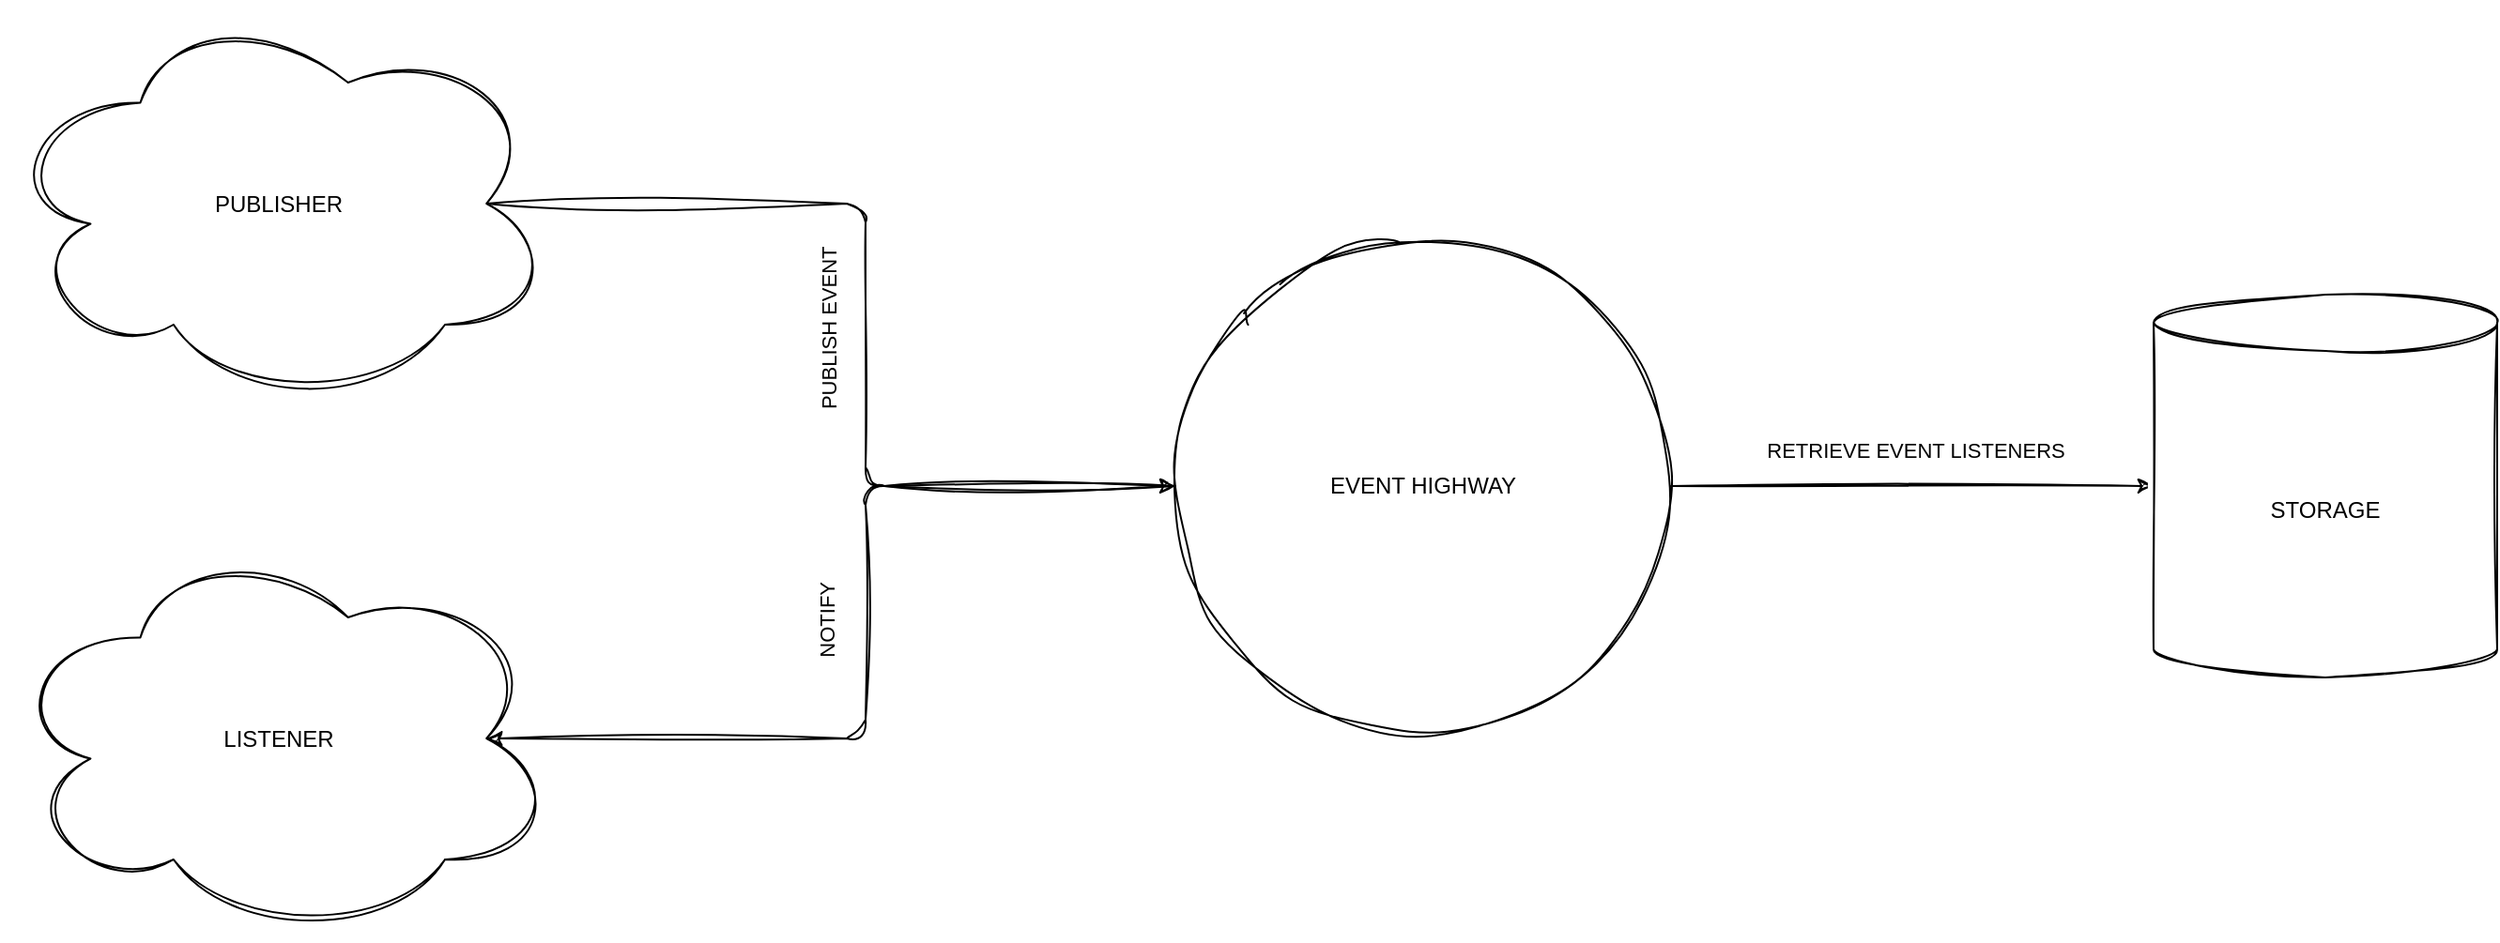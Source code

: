 <mxfile version="24.8.3" pages="4">
  <diagram name="HLA" id="XxC78WRN62zS0wCRnzkr">
    <mxGraphModel dx="1624" dy="346" grid="0" gridSize="10" guides="1" tooltips="1" connect="1" arrows="1" fold="1" page="0" pageScale="1" pageWidth="1100" pageHeight="850" math="0" shadow="0">
      <root>
        <mxCell id="0" />
        <mxCell id="1" parent="0" />
        <mxCell id="8EI1_srN0An6A3IgLa9l-3" style="edgeStyle=orthogonalEdgeStyle;rounded=1;orthogonalLoop=1;jettySize=auto;html=1;entryX=0;entryY=0.5;entryDx=0;entryDy=0;exitX=0.875;exitY=0.5;exitDx=0;exitDy=0;exitPerimeter=0;sketch=1;curveFitting=1;jiggle=2;" edge="1" parent="1" source="8EI1_srN0An6A3IgLa9l-1" target="8EI1_srN0An6A3IgLa9l-2">
          <mxGeometry relative="1" as="geometry" />
        </mxCell>
        <mxCell id="8EI1_srN0An6A3IgLa9l-8" value="PUBLISH EVENT" style="edgeLabel;html=1;align=center;verticalAlign=middle;resizable=0;points=[];rotation=-90;sketch=1;curveFitting=1;jiggle=2;rounded=1;" vertex="1" connectable="0" parent="8EI1_srN0An6A3IgLa9l-3">
          <mxGeometry x="-0.031" y="1" relative="1" as="geometry">
            <mxPoint x="-21" y="18" as="offset" />
          </mxGeometry>
        </mxCell>
        <mxCell id="8EI1_srN0An6A3IgLa9l-9" value="NOTIFY&amp;nbsp;" style="edgeLabel;html=1;align=center;verticalAlign=middle;resizable=0;points=[];rotation=-90;sketch=1;curveFitting=1;jiggle=2;rounded=1;" vertex="1" connectable="0" parent="8EI1_srN0An6A3IgLa9l-3">
          <mxGeometry x="-0.031" y="1" relative="1" as="geometry">
            <mxPoint x="-22" y="172" as="offset" />
          </mxGeometry>
        </mxCell>
        <mxCell id="8EI1_srN0An6A3IgLa9l-1" value="PUBLISHER" style="ellipse;shape=cloud;whiteSpace=wrap;html=1;sketch=1;curveFitting=1;jiggle=2;rounded=1;" vertex="1" parent="1">
          <mxGeometry x="114" y="504" width="295" height="215" as="geometry" />
        </mxCell>
        <mxCell id="8EI1_srN0An6A3IgLa9l-5" style="edgeStyle=orthogonalEdgeStyle;rounded=1;orthogonalLoop=1;jettySize=auto;html=1;sketch=1;curveFitting=1;jiggle=2;" edge="1" parent="1" source="8EI1_srN0An6A3IgLa9l-2" target="8EI1_srN0An6A3IgLa9l-4">
          <mxGeometry relative="1" as="geometry" />
        </mxCell>
        <mxCell id="8EI1_srN0An6A3IgLa9l-10" value="RETRIEVE EVENT LISTENERS" style="edgeLabel;html=1;align=center;verticalAlign=middle;resizable=0;points=[];sketch=1;curveFitting=1;jiggle=2;rounded=1;" vertex="1" connectable="0" parent="8EI1_srN0An6A3IgLa9l-5">
          <mxGeometry x="-0.195" y="-1" relative="1" as="geometry">
            <mxPoint x="26" y="-20" as="offset" />
          </mxGeometry>
        </mxCell>
        <mxCell id="8EI1_srN0An6A3IgLa9l-2" value="EVENT HIGHWAY" style="ellipse;whiteSpace=wrap;html=1;aspect=fixed;sketch=1;curveFitting=1;jiggle=2;rounded=1;" vertex="1" parent="1">
          <mxGeometry x="739" y="630" width="264" height="264" as="geometry" />
        </mxCell>
        <mxCell id="8EI1_srN0An6A3IgLa9l-4" value="STORAGE" style="shape=cylinder3;whiteSpace=wrap;html=1;boundedLbl=1;backgroundOutline=1;size=15;sketch=1;curveFitting=1;jiggle=2;rounded=1;" vertex="1" parent="1">
          <mxGeometry x="1260" y="660" width="183" height="204" as="geometry" />
        </mxCell>
        <mxCell id="8EI1_srN0An6A3IgLa9l-6" value="LISTENER" style="ellipse;shape=cloud;whiteSpace=wrap;html=1;sketch=1;curveFitting=1;jiggle=2;rounded=1;" vertex="1" parent="1">
          <mxGeometry x="114" y="789" width="295" height="215" as="geometry" />
        </mxCell>
        <mxCell id="8EI1_srN0An6A3IgLa9l-7" style="edgeStyle=orthogonalEdgeStyle;rounded=1;orthogonalLoop=1;jettySize=auto;html=1;entryX=0.875;entryY=0.5;entryDx=0;entryDy=0;entryPerimeter=0;sketch=1;curveFitting=1;jiggle=2;" edge="1" parent="1" source="8EI1_srN0An6A3IgLa9l-2" target="8EI1_srN0An6A3IgLa9l-6">
          <mxGeometry relative="1" as="geometry" />
        </mxCell>
      </root>
    </mxGraphModel>
  </diagram>
  <diagram id="oG1xivvDVFtKkFxh7Glt" name="Event Address Registrations">
    <mxGraphModel dx="1254" dy="497" grid="0" gridSize="10" guides="1" tooltips="1" connect="1" arrows="1" fold="1" page="0" pageScale="1" pageWidth="850" pageHeight="1100" math="0" shadow="0">
      <root>
        <mxCell id="0" />
        <mxCell id="1" parent="0" />
        <mxCell id="uBmHBFgnhV3q597knvi8-1" style="edgeStyle=orthogonalEdgeStyle;rounded=0;orthogonalLoop=1;jettySize=auto;html=1;entryX=0;entryY=0.5;entryDx=0;entryDy=0;sketch=1;curveFitting=1;jiggle=2;" edge="1" parent="1" source="uBmHBFgnhV3q597knvi8-2" target="uBmHBFgnhV3q597knvi8-4">
          <mxGeometry relative="1" as="geometry" />
        </mxCell>
        <mxCell id="uBmHBFgnhV3q597knvi8-2" value="Event Address Registration&lt;div&gt;Client&lt;/div&gt;" style="rounded=0;whiteSpace=wrap;html=1;sketch=1;curveFitting=1;jiggle=2;" vertex="1" parent="1">
          <mxGeometry x="-14" y="124" width="196" height="71" as="geometry" />
        </mxCell>
        <mxCell id="uBmHBFgnhV3q597knvi8-3" style="edgeStyle=orthogonalEdgeStyle;rounded=0;orthogonalLoop=1;jettySize=auto;html=1;sketch=1;curveFitting=1;jiggle=2;" edge="1" parent="1" source="uBmHBFgnhV3q597knvi8-4" target="uBmHBFgnhV3q597knvi8-6">
          <mxGeometry relative="1" as="geometry" />
        </mxCell>
        <mxCell id="uBmHBFgnhV3q597knvi8-4" value="Event Address Registration&lt;div&gt;Service&lt;/div&gt;" style="rounded=0;whiteSpace=wrap;html=1;sketch=1;curveFitting=1;jiggle=2;" vertex="1" parent="1">
          <mxGeometry x="292" y="124" width="196" height="71" as="geometry" />
        </mxCell>
        <mxCell id="uBmHBFgnhV3q597knvi8-5" style="edgeStyle=orthogonalEdgeStyle;rounded=0;orthogonalLoop=1;jettySize=auto;html=1;sketch=1;curveFitting=1;jiggle=2;" edge="1" parent="1" source="uBmHBFgnhV3q597knvi8-6" target="uBmHBFgnhV3q597knvi8-7">
          <mxGeometry relative="1" as="geometry">
            <mxPoint x="857" y="159.5" as="targetPoint" />
          </mxGeometry>
        </mxCell>
        <mxCell id="uBmHBFgnhV3q597knvi8-6" value="Event Address Registration&lt;br&gt;Storage Broker" style="rounded=0;whiteSpace=wrap;html=1;sketch=1;curveFitting=1;jiggle=2;" vertex="1" parent="1">
          <mxGeometry x="596" y="124" width="196" height="71" as="geometry" />
        </mxCell>
        <mxCell id="uBmHBFgnhV3q597knvi8-7" value="DB" style="shape=cylinder3;whiteSpace=wrap;html=1;boundedLbl=1;backgroundOutline=1;size=15;sketch=1;curveFitting=1;jiggle=2;" vertex="1" parent="1">
          <mxGeometry x="887" y="115.5" width="65" height="88" as="geometry" />
        </mxCell>
      </root>
    </mxGraphModel>
  </diagram>
  <diagram id="uXb4wuRInLPchlIGoCAI" name="Event Listener Registrations">
    <mxGraphModel dx="1521" dy="653" grid="0" gridSize="10" guides="1" tooltips="1" connect="1" arrows="1" fold="1" page="0" pageScale="1" pageWidth="850" pageHeight="1100" math="0" shadow="0">
      <root>
        <mxCell id="0" />
        <mxCell id="1" parent="0" />
        <mxCell id="tuz1qDJ2ovgHrOcDyrsE-1" style="edgeStyle=orthogonalEdgeStyle;rounded=1;orthogonalLoop=1;jettySize=auto;html=1;sketch=1;curveFitting=1;jiggle=2;" edge="1" parent="1" source="tuz1qDJ2ovgHrOcDyrsE-2" target="tuz1qDJ2ovgHrOcDyrsE-4">
          <mxGeometry relative="1" as="geometry" />
        </mxCell>
        <mxCell id="tuz1qDJ2ovgHrOcDyrsE-2" value="Event Listener Registration&lt;div&gt;Client&lt;/div&gt;" style="rounded=1;whiteSpace=wrap;html=1;sketch=1;curveFitting=1;jiggle=2;" vertex="1" parent="1">
          <mxGeometry x="-134" y="122.5" width="196" height="71" as="geometry" />
        </mxCell>
        <mxCell id="tuz1qDJ2ovgHrOcDyrsE-3" style="edgeStyle=orthogonalEdgeStyle;rounded=1;orthogonalLoop=1;jettySize=auto;html=1;sketch=1;curveFitting=1;jiggle=2;" edge="1" parent="1" source="tuz1qDJ2ovgHrOcDyrsE-4" target="tuz1qDJ2ovgHrOcDyrsE-5">
          <mxGeometry relative="1" as="geometry" />
        </mxCell>
        <mxCell id="tuz1qDJ2ovgHrOcDyrsE-4" value="Event Listener Registration&lt;div&gt;Service&lt;/div&gt;" style="rounded=1;whiteSpace=wrap;html=1;sketch=1;curveFitting=1;jiggle=2;" vertex="1" parent="1">
          <mxGeometry x="173" y="122.5" width="196" height="71" as="geometry" />
        </mxCell>
        <mxCell id="tuz1qDJ2ovgHrOcDyrsE-5" value="Event Listener Registration&lt;br&gt;Storage Broker" style="rounded=1;whiteSpace=wrap;html=1;sketch=1;curveFitting=1;jiggle=2;" vertex="1" parent="1">
          <mxGeometry x="477" y="122.5" width="196" height="71" as="geometry" />
        </mxCell>
        <mxCell id="tuz1qDJ2ovgHrOcDyrsE-6" style="edgeStyle=orthogonalEdgeStyle;rounded=1;orthogonalLoop=1;jettySize=auto;html=1;entryX=0;entryY=0.5;entryDx=0;entryDy=0;entryPerimeter=0;sketch=1;curveFitting=1;jiggle=2;" edge="1" parent="1" source="tuz1qDJ2ovgHrOcDyrsE-5" target="tuz1qDJ2ovgHrOcDyrsE-7">
          <mxGeometry relative="1" as="geometry">
            <mxPoint x="738" y="158" as="targetPoint" />
          </mxGeometry>
        </mxCell>
        <mxCell id="tuz1qDJ2ovgHrOcDyrsE-7" value="DB" style="shape=cylinder3;whiteSpace=wrap;html=1;boundedLbl=1;backgroundOutline=1;size=15;sketch=1;curveFitting=1;jiggle=2;rounded=1;" vertex="1" parent="1">
          <mxGeometry x="768" y="114" width="65" height="88" as="geometry" />
        </mxCell>
      </root>
    </mxGraphModel>
  </diagram>
  <diagram id="5xkqc2ulBoojXJ-fcWzD" name="Event Publishing">
    <mxGraphModel dx="2695" dy="870" grid="0" gridSize="10" guides="1" tooltips="1" connect="1" arrows="1" fold="1" page="0" pageScale="1" pageWidth="850" pageHeight="1100" math="0" shadow="0">
      <root>
        <mxCell id="0" />
        <mxCell id="1" parent="0" />
        <mxCell id="ia0nuqsjzbO07R-sSjLW-1" style="edgeStyle=orthogonalEdgeStyle;rounded=1;orthogonalLoop=1;jettySize=auto;html=1;sketch=1;curveFitting=1;jiggle=2;" edge="1" parent="1" source="ia0nuqsjzbO07R-sSjLW-2" target="ia0nuqsjzbO07R-sSjLW-5">
          <mxGeometry relative="1" as="geometry" />
        </mxCell>
        <mxCell id="ia0nuqsjzbO07R-sSjLW-2" value="Event Publishing Client" style="rounded=1;whiteSpace=wrap;html=1;sketch=1;curveFitting=1;jiggle=2;" vertex="1" parent="1">
          <mxGeometry x="-515" y="327.5" width="196" height="71" as="geometry" />
        </mxCell>
        <mxCell id="ia0nuqsjzbO07R-sSjLW-3" style="edgeStyle=orthogonalEdgeStyle;rounded=1;orthogonalLoop=1;jettySize=auto;html=1;entryX=0;entryY=0.5;entryDx=0;entryDy=0;sketch=1;curveFitting=1;jiggle=2;" edge="1" parent="1" source="ia0nuqsjzbO07R-sSjLW-5" target="ia0nuqsjzbO07R-sSjLW-16">
          <mxGeometry relative="1" as="geometry" />
        </mxCell>
        <mxCell id="ia0nuqsjzbO07R-sSjLW-4" style="edgeStyle=orthogonalEdgeStyle;rounded=1;orthogonalLoop=1;jettySize=auto;html=1;entryX=0;entryY=0.5;entryDx=0;entryDy=0;sketch=1;curveFitting=1;jiggle=2;" edge="1" parent="1" source="ia0nuqsjzbO07R-sSjLW-5" target="ia0nuqsjzbO07R-sSjLW-19">
          <mxGeometry relative="1" as="geometry" />
        </mxCell>
        <mxCell id="ia0nuqsjzbO07R-sSjLW-5" value="Event Publishing&lt;div&gt;Coordination Service&lt;/div&gt;" style="rounded=1;whiteSpace=wrap;html=1;sketch=1;curveFitting=1;jiggle=2;" vertex="1" parent="1">
          <mxGeometry x="-240" y="327.5" width="196" height="71" as="geometry" />
        </mxCell>
        <mxCell id="ia0nuqsjzbO07R-sSjLW-6" style="edgeStyle=orthogonalEdgeStyle;rounded=1;orthogonalLoop=1;jettySize=auto;html=1;sketch=1;curveFitting=1;jiggle=2;" edge="1" parent="1" source="ia0nuqsjzbO07R-sSjLW-7" target="ia0nuqsjzbO07R-sSjLW-23">
          <mxGeometry relative="1" as="geometry" />
        </mxCell>
        <mxCell id="ia0nuqsjzbO07R-sSjLW-7" value="Event Address Registeration&lt;br&gt;Service" style="rounded=1;whiteSpace=wrap;html=1;sketch=1;curveFitting=1;jiggle=2;" vertex="1" parent="1">
          <mxGeometry x="383" y="109" width="196" height="71" as="geometry" />
        </mxCell>
        <mxCell id="ia0nuqsjzbO07R-sSjLW-8" style="edgeStyle=orthogonalEdgeStyle;rounded=1;orthogonalLoop=1;jettySize=auto;html=1;sketch=1;curveFitting=1;jiggle=2;" edge="1" parent="1" source="ia0nuqsjzbO07R-sSjLW-9" target="ia0nuqsjzbO07R-sSjLW-24">
          <mxGeometry relative="1" as="geometry" />
        </mxCell>
        <mxCell id="ia0nuqsjzbO07R-sSjLW-9" value="Event Listener Registration&lt;br&gt;Service" style="rounded=1;whiteSpace=wrap;html=1;sketch=1;curveFitting=1;jiggle=2;" vertex="1" parent="1">
          <mxGeometry x="383" y="218" width="196" height="71" as="geometry" />
        </mxCell>
        <mxCell id="ia0nuqsjzbO07R-sSjLW-10" style="edgeStyle=orthogonalEdgeStyle;rounded=1;orthogonalLoop=1;jettySize=auto;html=1;sketch=1;curveFitting=1;jiggle=2;" edge="1" parent="1" source="ia0nuqsjzbO07R-sSjLW-11" target="ia0nuqsjzbO07R-sSjLW-30">
          <mxGeometry relative="1" as="geometry" />
        </mxCell>
        <mxCell id="ia0nuqsjzbO07R-sSjLW-11" value="Listener Event&lt;br&gt;Service" style="rounded=1;whiteSpace=wrap;html=1;sketch=1;curveFitting=1;jiggle=2;" vertex="1" parent="1">
          <mxGeometry x="383" y="548" width="196" height="71" as="geometry" />
        </mxCell>
        <mxCell id="ia0nuqsjzbO07R-sSjLW-12" style="edgeStyle=orthogonalEdgeStyle;rounded=1;orthogonalLoop=1;jettySize=auto;html=1;entryX=0;entryY=0.5;entryDx=0;entryDy=0;sketch=1;curveFitting=1;jiggle=2;" edge="1" parent="1" source="ia0nuqsjzbO07R-sSjLW-13" target="ia0nuqsjzbO07R-sSjLW-29">
          <mxGeometry relative="1" as="geometry" />
        </mxCell>
        <mxCell id="ia0nuqsjzbO07R-sSjLW-13" value="Event&lt;br&gt;Service" style="rounded=1;whiteSpace=wrap;html=1;sketch=1;curveFitting=1;jiggle=2;" vertex="1" parent="1">
          <mxGeometry x="383" y="442" width="196" height="71" as="geometry" />
        </mxCell>
        <mxCell id="ia0nuqsjzbO07R-sSjLW-14" style="edgeStyle=orthogonalEdgeStyle;rounded=1;orthogonalLoop=1;jettySize=auto;html=1;entryX=0;entryY=0.5;entryDx=0;entryDy=0;sketch=1;curveFitting=1;jiggle=2;" edge="1" parent="1" source="ia0nuqsjzbO07R-sSjLW-16" target="ia0nuqsjzbO07R-sSjLW-7">
          <mxGeometry relative="1" as="geometry" />
        </mxCell>
        <mxCell id="ia0nuqsjzbO07R-sSjLW-15" style="edgeStyle=orthogonalEdgeStyle;rounded=1;orthogonalLoop=1;jettySize=auto;html=1;entryX=0;entryY=0.5;entryDx=0;entryDy=0;sketch=1;curveFitting=1;jiggle=2;" edge="1" parent="1" source="ia0nuqsjzbO07R-sSjLW-16" target="ia0nuqsjzbO07R-sSjLW-9">
          <mxGeometry relative="1" as="geometry" />
        </mxCell>
        <mxCell id="ia0nuqsjzbO07R-sSjLW-16" value="Event Listener Registeration&lt;br&gt;Orchestration Service" style="rounded=1;whiteSpace=wrap;html=1;sketch=1;curveFitting=1;jiggle=2;" vertex="1" parent="1">
          <mxGeometry x="83" y="166.5" width="196" height="71" as="geometry" />
        </mxCell>
        <mxCell id="ia0nuqsjzbO07R-sSjLW-17" style="edgeStyle=orthogonalEdgeStyle;rounded=1;orthogonalLoop=1;jettySize=auto;html=1;entryX=0;entryY=0.5;entryDx=0;entryDy=0;sketch=1;curveFitting=1;jiggle=2;" edge="1" parent="1" source="ia0nuqsjzbO07R-sSjLW-19" target="ia0nuqsjzbO07R-sSjLW-13">
          <mxGeometry relative="1" as="geometry" />
        </mxCell>
        <mxCell id="ia0nuqsjzbO07R-sSjLW-18" style="edgeStyle=orthogonalEdgeStyle;rounded=1;orthogonalLoop=1;jettySize=auto;html=1;entryX=0;entryY=0.5;entryDx=0;entryDy=0;sketch=1;curveFitting=1;jiggle=2;" edge="1" parent="1" source="ia0nuqsjzbO07R-sSjLW-19" target="ia0nuqsjzbO07R-sSjLW-11">
          <mxGeometry relative="1" as="geometry" />
        </mxCell>
        <mxCell id="ia0nuqsjzbO07R-sSjLW-19" value="&lt;div&gt;Event Orchestration Service&lt;/div&gt;" style="rounded=1;whiteSpace=wrap;html=1;sketch=1;curveFitting=1;jiggle=2;" vertex="1" parent="1">
          <mxGeometry x="83" y="494.5" width="196" height="71" as="geometry" />
        </mxCell>
        <mxCell id="ia0nuqsjzbO07R-sSjLW-20" value="DB" style="shape=cylinder3;whiteSpace=wrap;html=1;boundedLbl=1;backgroundOutline=1;size=15;sketch=1;curveFitting=1;jiggle=2;rounded=1;" vertex="1" parent="1">
          <mxGeometry x="979" y="102" width="65" height="88" as="geometry" />
        </mxCell>
        <mxCell id="ia0nuqsjzbO07R-sSjLW-21" value="DB" style="shape=cylinder3;whiteSpace=wrap;html=1;boundedLbl=1;backgroundOutline=1;size=15;sketch=1;curveFitting=1;jiggle=2;rounded=1;" vertex="1" parent="1">
          <mxGeometry x="978" y="209.75" width="67" height="87.5" as="geometry" />
        </mxCell>
        <mxCell id="ia0nuqsjzbO07R-sSjLW-22" style="edgeStyle=orthogonalEdgeStyle;rounded=1;orthogonalLoop=1;jettySize=auto;html=1;sketch=1;curveFitting=1;jiggle=2;" edge="1" parent="1" source="ia0nuqsjzbO07R-sSjLW-23" target="ia0nuqsjzbO07R-sSjLW-20">
          <mxGeometry relative="1" as="geometry" />
        </mxCell>
        <mxCell id="ia0nuqsjzbO07R-sSjLW-23" value="Event Address Registration&lt;br&gt;Storage Broker" style="rounded=1;whiteSpace=wrap;html=1;sketch=1;curveFitting=1;jiggle=2;" vertex="1" parent="1">
          <mxGeometry x="688" y="109.5" width="196" height="71" as="geometry" />
        </mxCell>
        <mxCell id="ia0nuqsjzbO07R-sSjLW-24" value="Event Listener Registration&lt;br&gt;Storage Broker" style="rounded=1;whiteSpace=wrap;html=1;sketch=1;curveFitting=1;jiggle=2;" vertex="1" parent="1">
          <mxGeometry x="688" y="218" width="196" height="71" as="geometry" />
        </mxCell>
        <mxCell id="ia0nuqsjzbO07R-sSjLW-25" style="edgeStyle=orthogonalEdgeStyle;rounded=1;orthogonalLoop=1;jettySize=auto;html=1;entryX=0;entryY=0.5;entryDx=0;entryDy=0;entryPerimeter=0;sketch=1;curveFitting=1;jiggle=2;" edge="1" parent="1" source="ia0nuqsjzbO07R-sSjLW-24" target="ia0nuqsjzbO07R-sSjLW-21">
          <mxGeometry relative="1" as="geometry" />
        </mxCell>
        <mxCell id="ia0nuqsjzbO07R-sSjLW-26" value="DB" style="shape=cylinder3;whiteSpace=wrap;html=1;boundedLbl=1;backgroundOutline=1;size=15;sketch=1;curveFitting=1;jiggle=2;rounded=1;" vertex="1" parent="1">
          <mxGeometry x="979" y="432.37" width="65" height="88" as="geometry" />
        </mxCell>
        <mxCell id="ia0nuqsjzbO07R-sSjLW-27" value="DB" style="shape=cylinder3;whiteSpace=wrap;html=1;boundedLbl=1;backgroundOutline=1;size=15;sketch=1;curveFitting=1;jiggle=2;rounded=1;" vertex="1" parent="1">
          <mxGeometry x="978" y="540.12" width="67" height="87.5" as="geometry" />
        </mxCell>
        <mxCell id="ia0nuqsjzbO07R-sSjLW-28" style="edgeStyle=orthogonalEdgeStyle;rounded=1;orthogonalLoop=1;jettySize=auto;html=1;sketch=1;curveFitting=1;jiggle=2;" edge="1" parent="1" source="ia0nuqsjzbO07R-sSjLW-29" target="ia0nuqsjzbO07R-sSjLW-26">
          <mxGeometry relative="1" as="geometry" />
        </mxCell>
        <mxCell id="ia0nuqsjzbO07R-sSjLW-29" value="Event&lt;br&gt;Storage Broker" style="rounded=1;whiteSpace=wrap;html=1;sketch=1;curveFitting=1;jiggle=2;" vertex="1" parent="1">
          <mxGeometry x="688" y="440.87" width="196" height="71" as="geometry" />
        </mxCell>
        <mxCell id="ia0nuqsjzbO07R-sSjLW-30" value="Listener Event&lt;br&gt;Storage Broker" style="rounded=1;whiteSpace=wrap;html=1;sketch=1;curveFitting=1;jiggle=2;" vertex="1" parent="1">
          <mxGeometry x="688" y="548.37" width="196" height="71" as="geometry" />
        </mxCell>
        <mxCell id="ia0nuqsjzbO07R-sSjLW-31" style="edgeStyle=orthogonalEdgeStyle;rounded=1;orthogonalLoop=1;jettySize=auto;html=1;entryX=0;entryY=0.5;entryDx=0;entryDy=0;entryPerimeter=0;sketch=1;curveFitting=1;jiggle=2;" edge="1" parent="1" source="ia0nuqsjzbO07R-sSjLW-30" target="ia0nuqsjzbO07R-sSjLW-27">
          <mxGeometry relative="1" as="geometry" />
        </mxCell>
      </root>
    </mxGraphModel>
  </diagram>
</mxfile>
